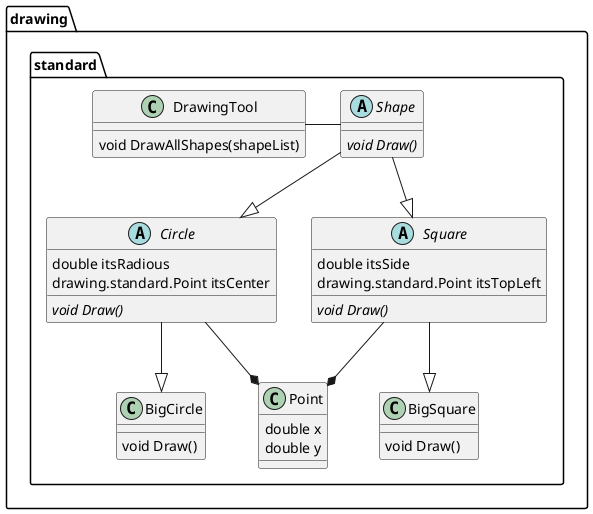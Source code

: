 @startuml

package drawing {}
abstract class drawing.standard.Shape {
  {abstract} void Draw()
}

abstract class drawing.standard.Circle {
  double itsRadious
  drawing.standard.Point itsCenter
  {abstract} void Draw()
}
abstract class drawing.standard.Square {
  double itsSide
	drawing.standard.Point itsTopLeft
  {abstract} void Draw()
}

class drawing.standard.Point {
  double x
  double y
}
class drawing.standard.BigCircle {
  void Draw()
}
class drawing.standard.BigSquare {
  void Draw()
}
class drawing.standard.DrawingTool {
  void DrawAllShapes(shapeList)
}

drawing.standard.DrawingTool -r- drawing.standard.Shape
drawing.standard.Shape --|> drawing.standard.Circle
drawing.standard.Shape --|> drawing.standard.Square
drawing.standard.Circle --* drawing.standard.Point
drawing.standard.Square --* drawing.standard.Point
drawing.standard.Circle --|> drawing.standard.BigCircle
drawing.standard.Square --|> drawing.standard.BigSquare


@enduml